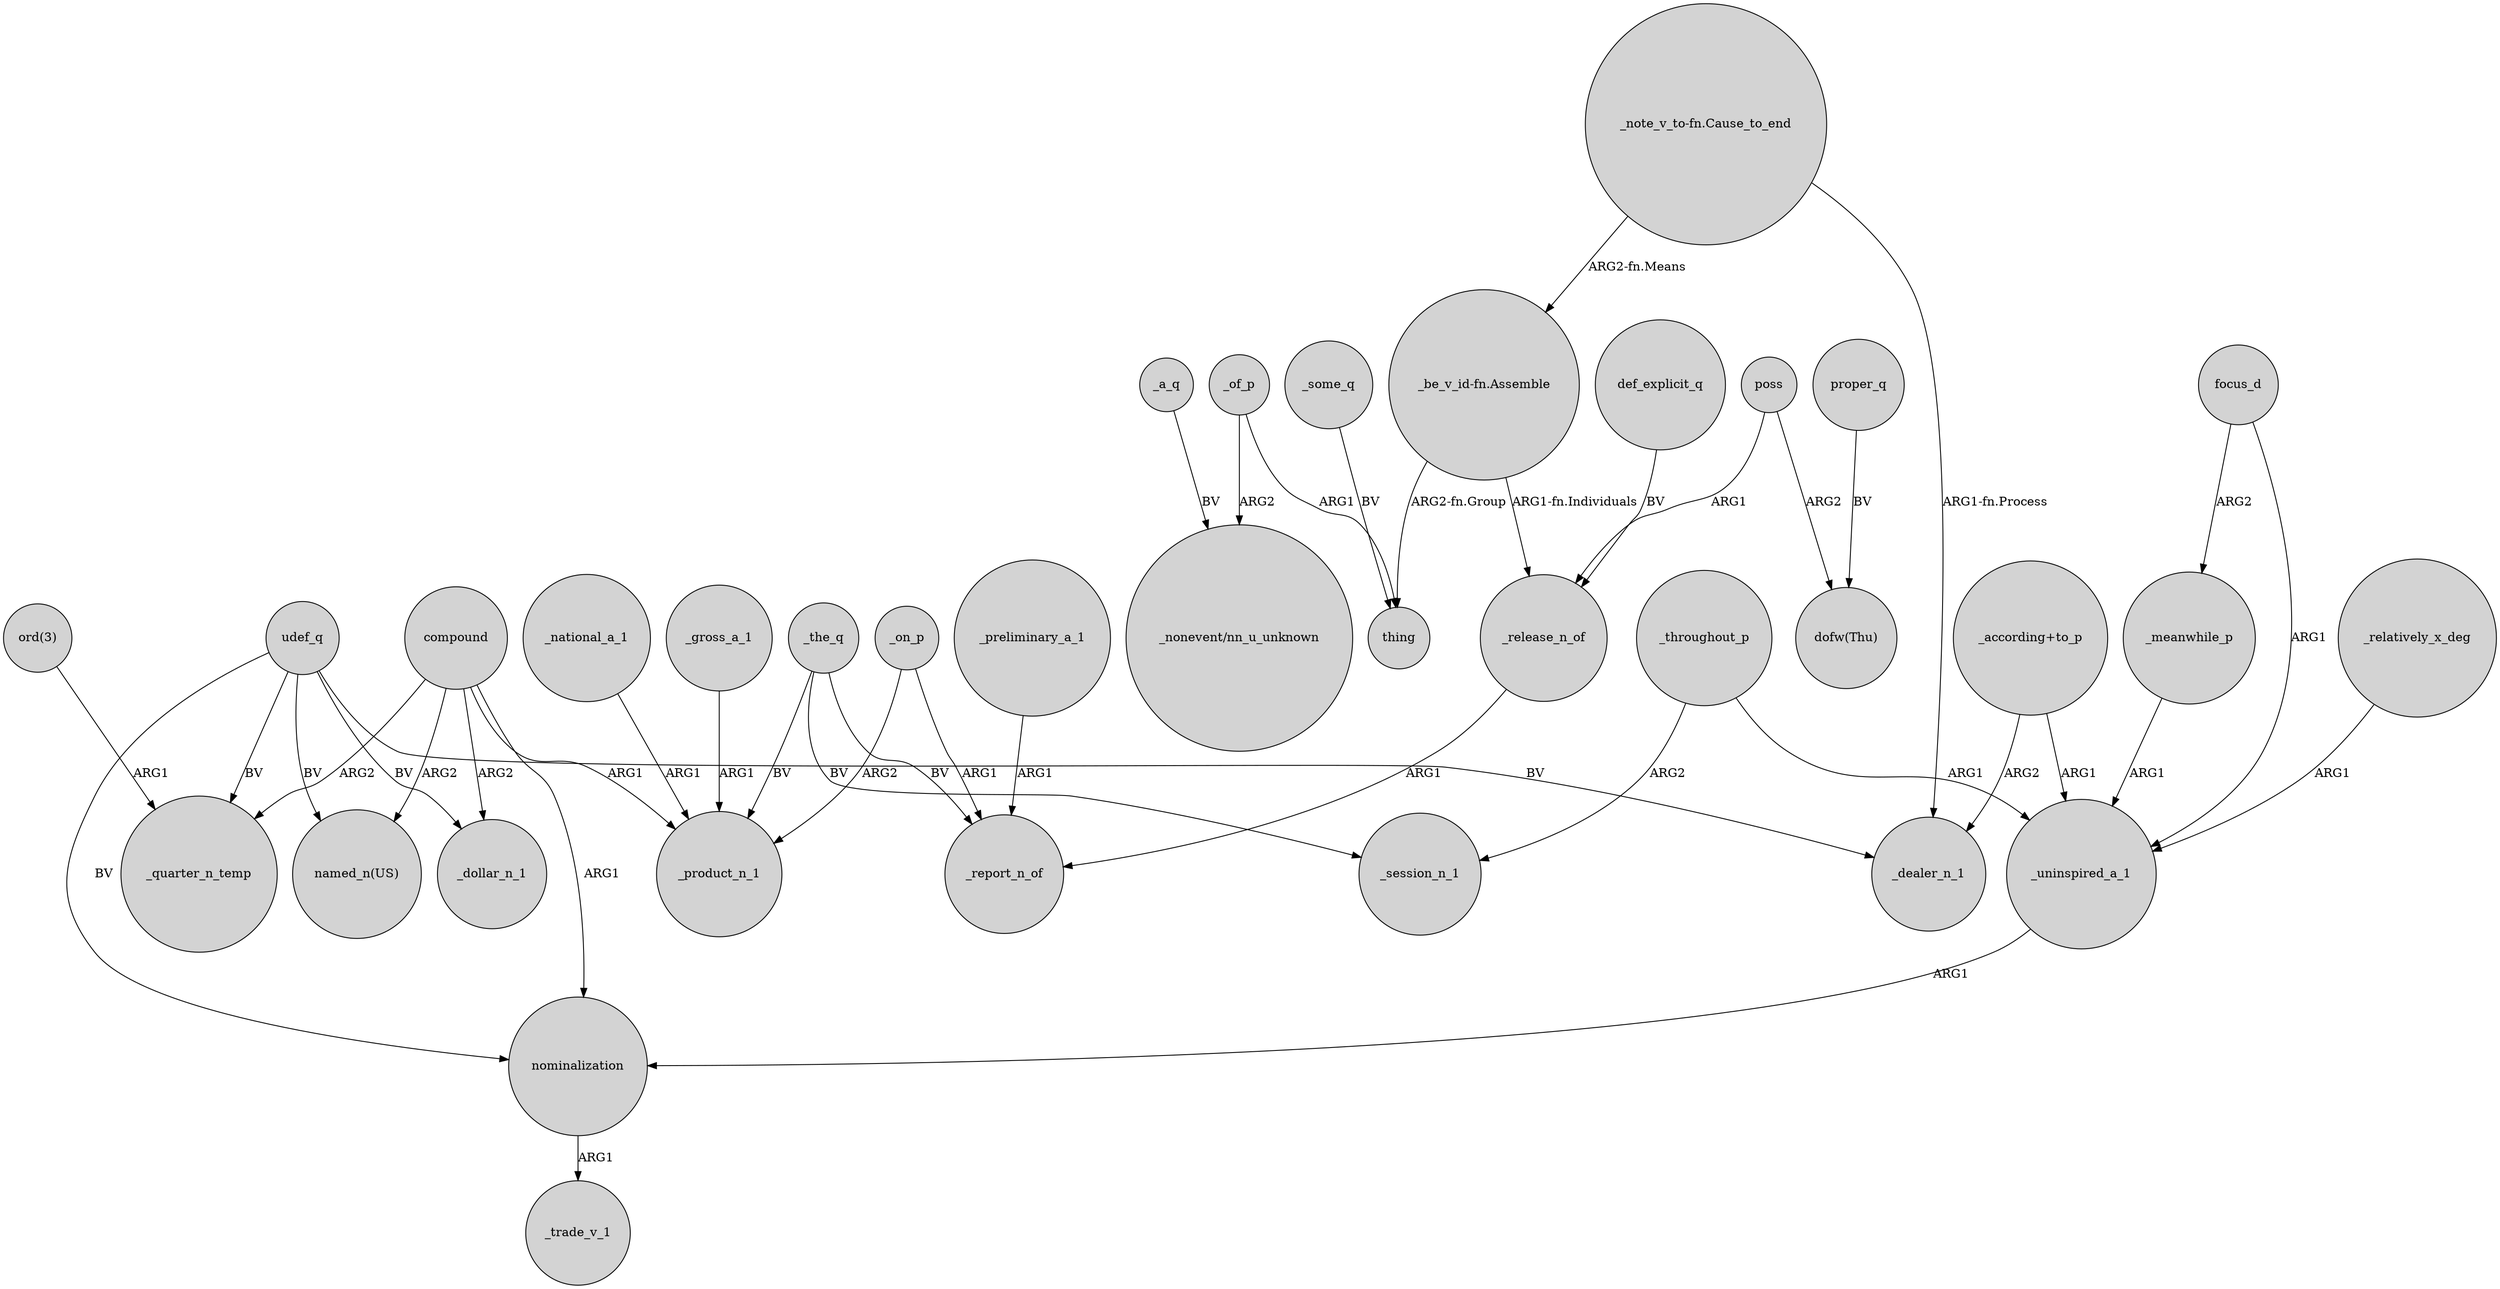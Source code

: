 digraph {
	node [shape=circle style=filled]
	_relatively_x_deg -> _uninspired_a_1 [label=ARG1]
	"ord(3)" -> _quarter_n_temp [label=ARG1]
	_the_q -> _session_n_1 [label=BV]
	_national_a_1 -> _product_n_1 [label=ARG1]
	udef_q -> nominalization [label=BV]
	_the_q -> _report_n_of [label=BV]
	proper_q -> "dofw(Thu)" [label=BV]
	"_be_v_id-fn.Assemble" -> thing [label="ARG2-fn.Group"]
	_throughout_p -> _uninspired_a_1 [label=ARG1]
	_preliminary_a_1 -> _report_n_of [label=ARG1]
	compound -> _dollar_n_1 [label=ARG2]
	_the_q -> _product_n_1 [label=BV]
	_some_q -> thing [label=BV]
	_on_p -> _product_n_1 [label=ARG2]
	_meanwhile_p -> _uninspired_a_1 [label=ARG1]
	compound -> nominalization [label=ARG1]
	_of_p -> "_nonevent/nn_u_unknown" [label=ARG2]
	compound -> _quarter_n_temp [label=ARG2]
	_release_n_of -> _report_n_of [label=ARG1]
	"_according+to_p" -> _uninspired_a_1 [label=ARG1]
	def_explicit_q -> _release_n_of [label=BV]
	focus_d -> _meanwhile_p [label=ARG2]
	udef_q -> _dollar_n_1 [label=BV]
	"_note_v_to-fn.Cause_to_end" -> _dealer_n_1 [label="ARG1-fn.Process"]
	focus_d -> _uninspired_a_1 [label=ARG1]
	udef_q -> _dealer_n_1 [label=BV]
	_gross_a_1 -> _product_n_1 [label=ARG1]
	_throughout_p -> _session_n_1 [label=ARG2]
	poss -> "dofw(Thu)" [label=ARG2]
	udef_q -> _quarter_n_temp [label=BV]
	_a_q -> "_nonevent/nn_u_unknown" [label=BV]
	"_note_v_to-fn.Cause_to_end" -> "_be_v_id-fn.Assemble" [label="ARG2-fn.Means"]
	poss -> _release_n_of [label=ARG1]
	compound -> _product_n_1 [label=ARG1]
	"_according+to_p" -> _dealer_n_1 [label=ARG2]
	compound -> "named_n(US)" [label=ARG2]
	"_be_v_id-fn.Assemble" -> _release_n_of [label="ARG1-fn.Individuals"]
	udef_q -> "named_n(US)" [label=BV]
	nominalization -> _trade_v_1 [label=ARG1]
	_on_p -> _report_n_of [label=ARG1]
	_uninspired_a_1 -> nominalization [label=ARG1]
	_of_p -> thing [label=ARG1]
}

